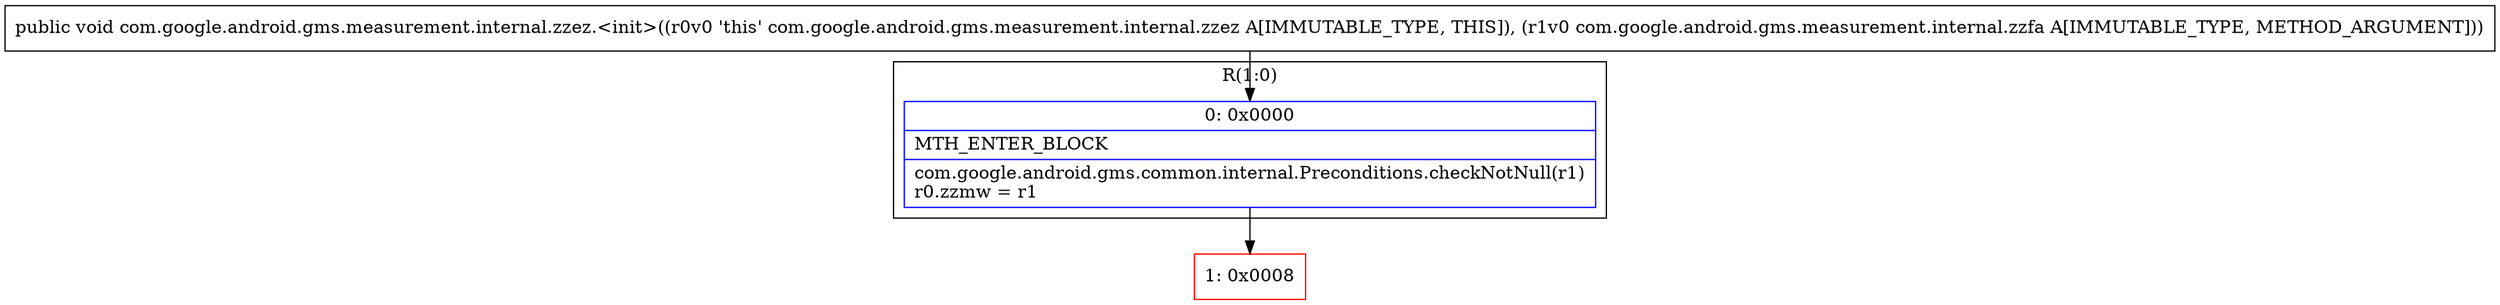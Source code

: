 digraph "CFG forcom.google.android.gms.measurement.internal.zzez.\<init\>(Lcom\/google\/android\/gms\/measurement\/internal\/zzfa;)V" {
subgraph cluster_Region_2061370430 {
label = "R(1:0)";
node [shape=record,color=blue];
Node_0 [shape=record,label="{0\:\ 0x0000|MTH_ENTER_BLOCK\l|com.google.android.gms.common.internal.Preconditions.checkNotNull(r1)\lr0.zzmw = r1\l}"];
}
Node_1 [shape=record,color=red,label="{1\:\ 0x0008}"];
MethodNode[shape=record,label="{public void com.google.android.gms.measurement.internal.zzez.\<init\>((r0v0 'this' com.google.android.gms.measurement.internal.zzez A[IMMUTABLE_TYPE, THIS]), (r1v0 com.google.android.gms.measurement.internal.zzfa A[IMMUTABLE_TYPE, METHOD_ARGUMENT])) }"];
MethodNode -> Node_0;
Node_0 -> Node_1;
}


